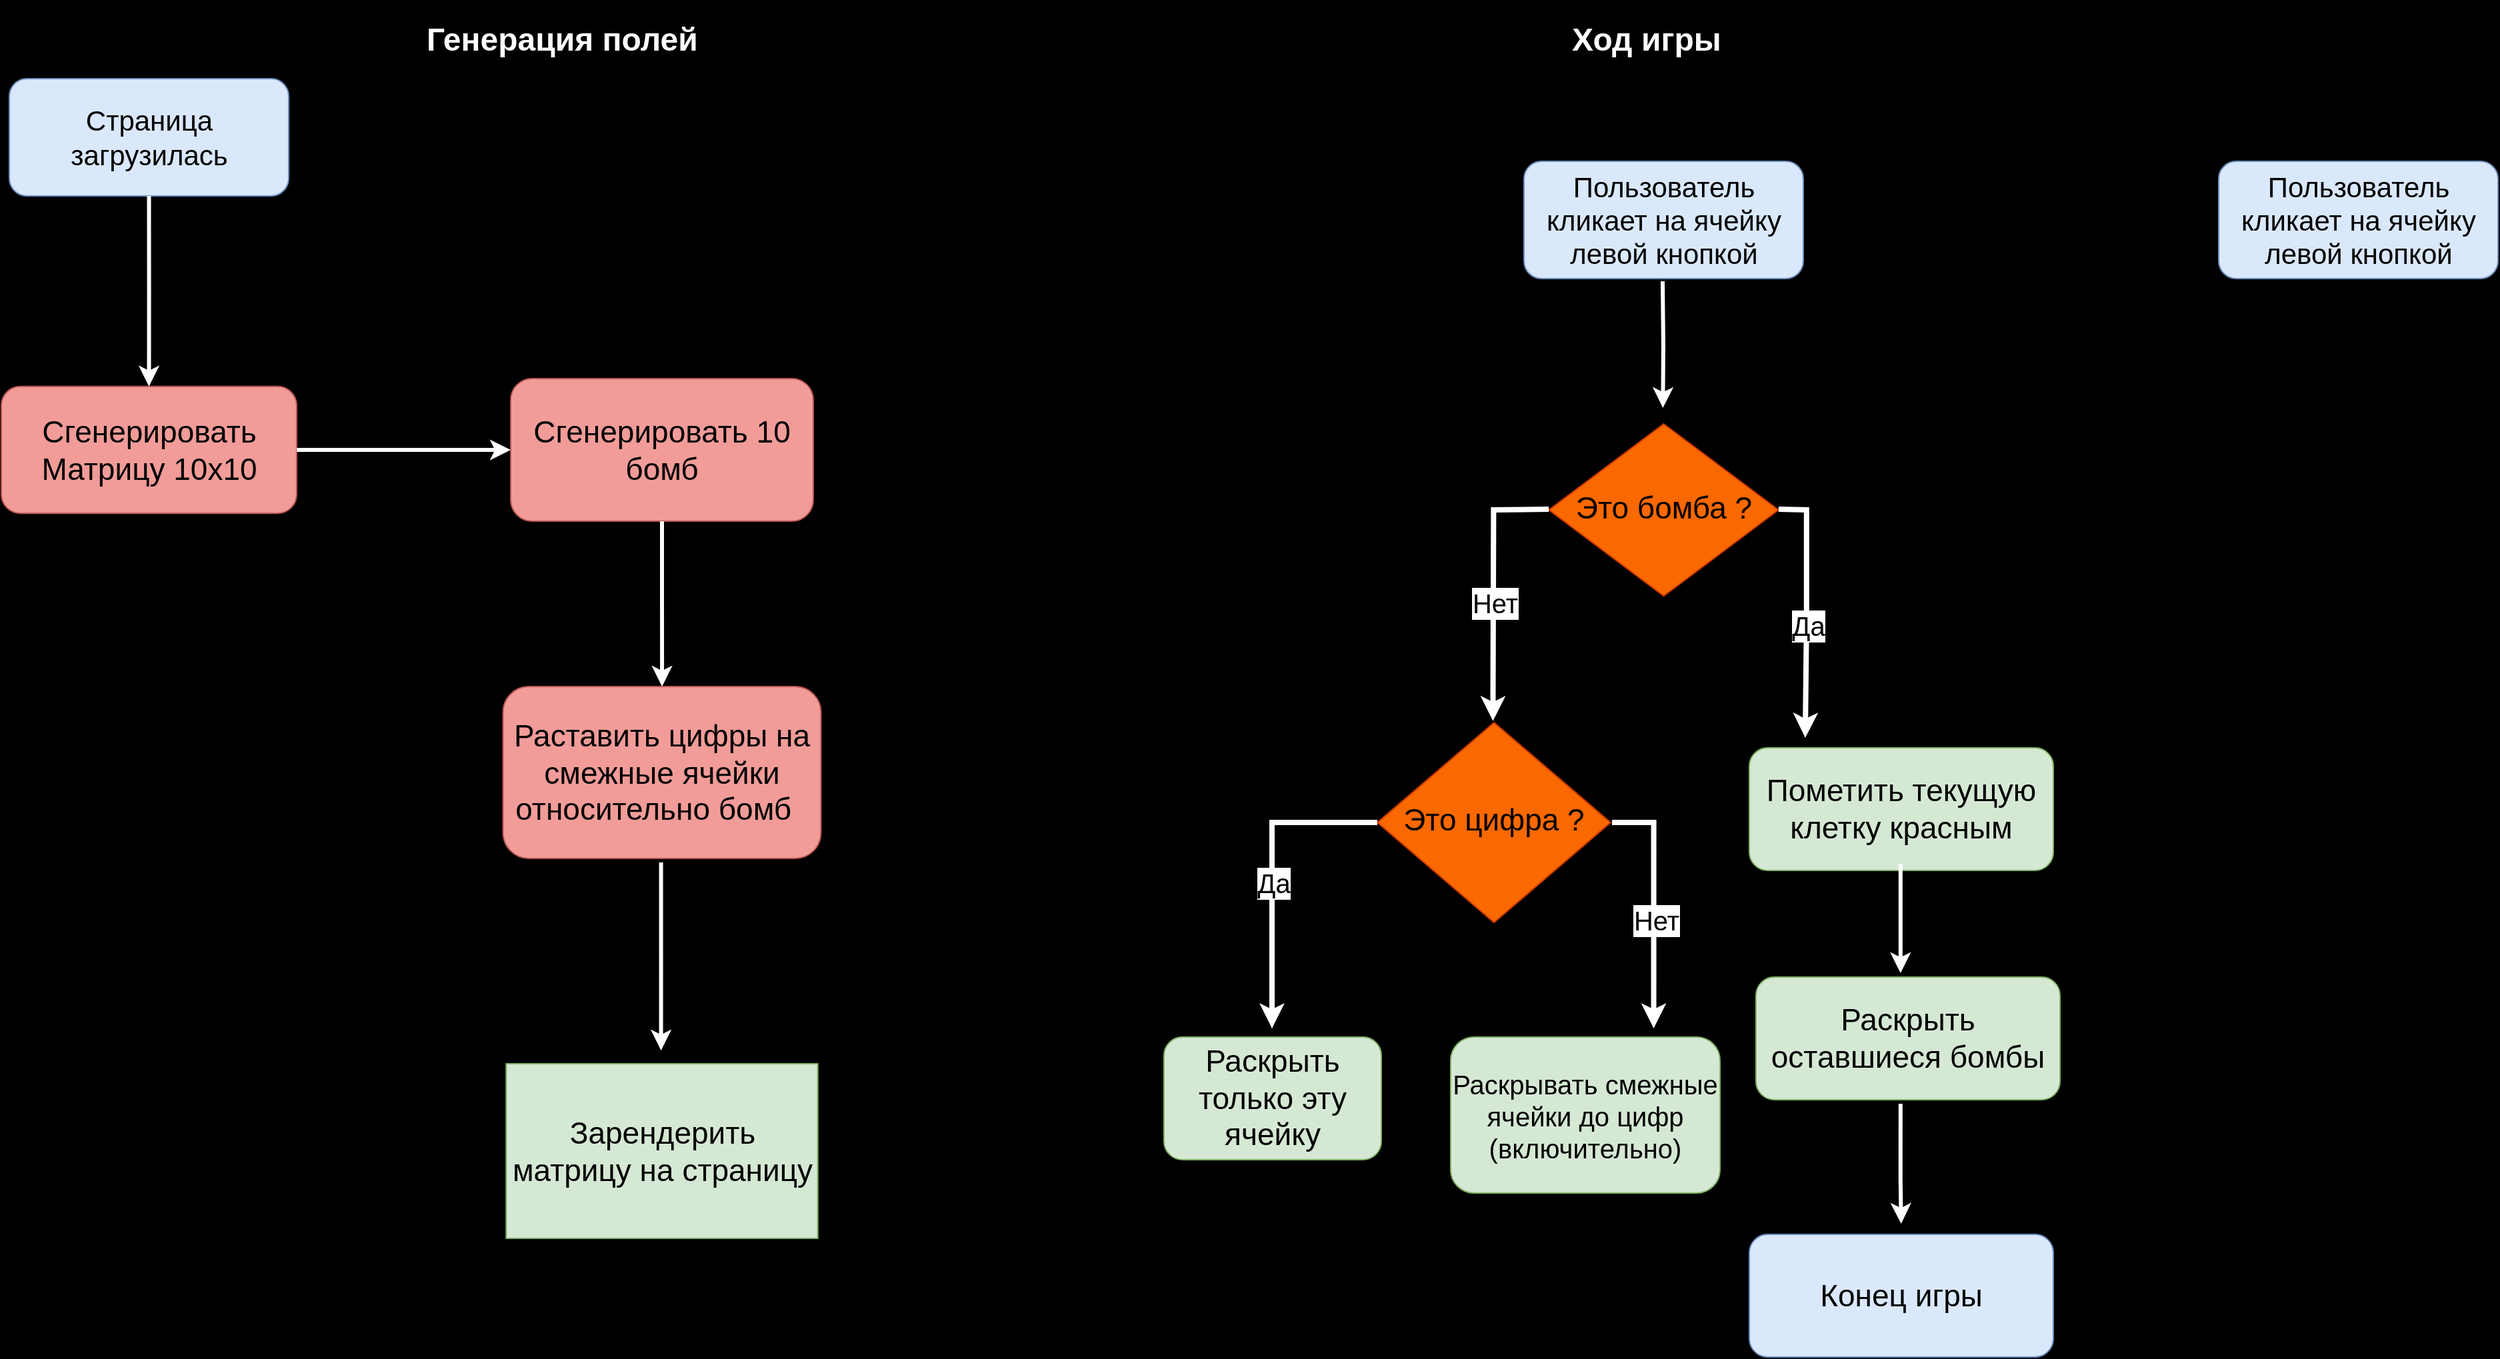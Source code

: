 <mxfile version="22.1.21" type="device">
  <diagram id="C5RBs43oDa-KdzZeNtuy" name="Page-1">
    <mxGraphModel dx="2390" dy="1287" grid="0" gridSize="10" guides="1" tooltips="1" connect="1" arrows="1" fold="1" page="1" pageScale="1" pageWidth="827" pageHeight="1169" background="#000000" math="0" shadow="0">
      <root>
        <mxCell id="WIyWlLk6GJQsqaUBKTNV-0" />
        <mxCell id="WIyWlLk6GJQsqaUBKTNV-1" parent="WIyWlLk6GJQsqaUBKTNV-0" />
        <mxCell id="WIyWlLk6GJQsqaUBKTNV-3" value="&lt;span style=&quot;font-size: 21px;&quot;&gt;Страница загрузилась&lt;/span&gt;" style="rounded=1;whiteSpace=wrap;html=1;fontSize=12;glass=0;strokeWidth=1;shadow=0;fillColor=#dae8fc;strokeColor=#6c8ebf;" parent="WIyWlLk6GJQsqaUBKTNV-1" vertex="1">
          <mxGeometry x="23" y="64" width="209.5" height="88" as="geometry" />
        </mxCell>
        <mxCell id="WIyWlLk6GJQsqaUBKTNV-11" value="&lt;font style=&quot;font-size: 23px;&quot;&gt;Сгенерировать Матрицу 10x10&lt;/font&gt;" style="rounded=1;whiteSpace=wrap;html=1;fontSize=12;glass=0;strokeWidth=1;shadow=0;fillColor=#F19C99;strokeColor=#b85450;" parent="WIyWlLk6GJQsqaUBKTNV-1" vertex="1">
          <mxGeometry x="17" y="294.88" width="221.5" height="95.25" as="geometry" />
        </mxCell>
        <mxCell id="0WM8i0c5inpgCPCsOjcV-0" value="&lt;font style=&quot;font-size: 24px;&quot;&gt;Архитектура Сапера&lt;/font&gt;" style="text;html=1;strokeColor=none;fillColor=none;align=center;verticalAlign=middle;whiteSpace=wrap;rounded=0;" vertex="1" parent="WIyWlLk6GJQsqaUBKTNV-1">
          <mxGeometry x="235" y="10" width="350" height="50" as="geometry" />
        </mxCell>
        <mxCell id="0WM8i0c5inpgCPCsOjcV-1" value="&lt;span style=&quot;font-size: 23px;&quot;&gt;Это бомба ?&lt;/span&gt;" style="rhombus;whiteSpace=wrap;html=1;shadow=0;fontFamily=Helvetica;fontSize=12;align=center;strokeWidth=1;spacing=6;spacingTop=-4;fillColor=#fa6800;strokeColor=#C73500;fontColor=#000000;" vertex="1" parent="WIyWlLk6GJQsqaUBKTNV-1">
          <mxGeometry x="1177.56" y="323" width="172.38" height="129.12" as="geometry" />
        </mxCell>
        <mxCell id="0WM8i0c5inpgCPCsOjcV-10" value="&lt;span style=&quot;font-size: 23px;&quot;&gt;Зарендерить матрицу на страницу&lt;/span&gt;" style="rounded=0;whiteSpace=wrap;html=1;fontSize=12;glass=0;strokeWidth=1;shadow=0;fillColor=#d5e8d4;strokeColor=#82b366;" vertex="1" parent="WIyWlLk6GJQsqaUBKTNV-1">
          <mxGeometry x="395.68" y="803" width="233.63" height="131" as="geometry" />
        </mxCell>
        <mxCell id="0WM8i0c5inpgCPCsOjcV-12" value="" style="edgeStyle=orthogonalEdgeStyle;rounded=0;orthogonalLoop=1;jettySize=auto;html=1;strokeWidth=3;strokeColor=#FFFFFF;exitX=0.5;exitY=1;exitDx=0;exitDy=0;" edge="1" parent="WIyWlLk6GJQsqaUBKTNV-1" source="WIyWlLk6GJQsqaUBKTNV-3" target="WIyWlLk6GJQsqaUBKTNV-11">
          <mxGeometry relative="1" as="geometry">
            <mxPoint x="171" y="302" as="sourcePoint" />
            <mxPoint x="205" y="373.52" as="targetPoint" />
          </mxGeometry>
        </mxCell>
        <mxCell id="0WM8i0c5inpgCPCsOjcV-16" value="&lt;h1&gt;&lt;font color=&quot;#ffffff&quot;&gt;&lt;span style=&quot;background-color: rgb(0, 0, 0);&quot;&gt;Ход игры&lt;/span&gt;&lt;/font&gt;&lt;/h1&gt;" style="text;html=1;strokeColor=none;fillColor=none;spacing=5;spacingTop=-20;whiteSpace=wrap;overflow=hidden;rounded=0;" vertex="1" parent="WIyWlLk6GJQsqaUBKTNV-1">
          <mxGeometry x="1190" y="15" width="122" height="40" as="geometry" />
        </mxCell>
        <mxCell id="0WM8i0c5inpgCPCsOjcV-17" value="&lt;h1&gt;&lt;font color=&quot;#ffffff&quot;&gt;&lt;span style=&quot;background-color: rgb(0, 0, 0);&quot;&gt;Генерация полей&lt;/span&gt;&lt;/font&gt;&lt;/h1&gt;" style="text;html=1;strokeColor=none;fillColor=none;spacing=5;spacingTop=-20;whiteSpace=wrap;overflow=hidden;rounded=0;" vertex="1" parent="WIyWlLk6GJQsqaUBKTNV-1">
          <mxGeometry x="331" y="15" width="225" height="40" as="geometry" />
        </mxCell>
        <mxCell id="0WM8i0c5inpgCPCsOjcV-14" value="&lt;font style=&quot;font-size: 23px;&quot;&gt;Сгенерировать 10 бомб&lt;/font&gt;" style="rounded=1;whiteSpace=wrap;html=1;fontSize=12;glass=0;strokeWidth=1;shadow=0;fillColor=#F19C99;strokeColor=#b85450;" vertex="1" parent="WIyWlLk6GJQsqaUBKTNV-1">
          <mxGeometry x="399" y="289" width="227" height="107.01" as="geometry" />
        </mxCell>
        <mxCell id="0WM8i0c5inpgCPCsOjcV-20" value="" style="edgeStyle=orthogonalEdgeStyle;rounded=0;orthogonalLoop=1;jettySize=auto;html=1;strokeWidth=3;strokeColor=#FFFFFF;" edge="1" parent="WIyWlLk6GJQsqaUBKTNV-1" source="WIyWlLk6GJQsqaUBKTNV-11" target="0WM8i0c5inpgCPCsOjcV-14">
          <mxGeometry relative="1" as="geometry">
            <mxPoint x="369" y="260" as="sourcePoint" />
            <mxPoint x="369" y="396" as="targetPoint" />
            <Array as="points">
              <mxPoint x="274" y="343" />
              <mxPoint x="274" y="343" />
            </Array>
          </mxGeometry>
        </mxCell>
        <mxCell id="0WM8i0c5inpgCPCsOjcV-21" value="&lt;span style=&quot;font-size: 23px;&quot;&gt;Раставить цифры на смежные ячейки относительно бомб&amp;nbsp;&amp;nbsp;&lt;/span&gt;" style="rounded=1;whiteSpace=wrap;html=1;fontSize=12;glass=0;strokeWidth=1;shadow=0;fillColor=#F19C99;strokeColor=#b85450;" vertex="1" parent="WIyWlLk6GJQsqaUBKTNV-1">
          <mxGeometry x="393.25" y="520" width="238.5" height="129" as="geometry" />
        </mxCell>
        <mxCell id="0WM8i0c5inpgCPCsOjcV-22" value="" style="edgeStyle=orthogonalEdgeStyle;rounded=0;orthogonalLoop=1;jettySize=auto;html=1;strokeWidth=3;strokeColor=#FFFFFF;exitX=0.5;exitY=1;exitDx=0;exitDy=0;" edge="1" parent="WIyWlLk6GJQsqaUBKTNV-1" source="0WM8i0c5inpgCPCsOjcV-14" target="0WM8i0c5inpgCPCsOjcV-21">
          <mxGeometry relative="1" as="geometry">
            <mxPoint x="448" y="442" as="sourcePoint" />
            <mxPoint x="608" y="442" as="targetPoint" />
            <Array as="points" />
          </mxGeometry>
        </mxCell>
        <mxCell id="0WM8i0c5inpgCPCsOjcV-23" value="" style="edgeStyle=orthogonalEdgeStyle;rounded=0;orthogonalLoop=1;jettySize=auto;html=1;strokeWidth=3;strokeColor=#FFFFFF;exitX=0.5;exitY=1;exitDx=0;exitDy=0;" edge="1" parent="WIyWlLk6GJQsqaUBKTNV-1">
          <mxGeometry relative="1" as="geometry">
            <mxPoint x="511.79" y="652" as="sourcePoint" />
            <mxPoint x="511.79" y="793" as="targetPoint" />
            <Array as="points">
              <mxPoint x="511.79" y="719" />
              <mxPoint x="511.79" y="719" />
            </Array>
          </mxGeometry>
        </mxCell>
        <mxCell id="0WM8i0c5inpgCPCsOjcV-24" value="&lt;span style=&quot;font-size: 21px;&quot;&gt;Пользователь кликает на ячейку левой кнопкой&lt;/span&gt;" style="rounded=1;whiteSpace=wrap;html=1;fontSize=12;glass=0;strokeWidth=1;shadow=0;fillColor=#dae8fc;strokeColor=#6c8ebf;" vertex="1" parent="WIyWlLk6GJQsqaUBKTNV-1">
          <mxGeometry x="1159" y="126" width="209.5" height="88" as="geometry" />
        </mxCell>
        <mxCell id="0WM8i0c5inpgCPCsOjcV-25" value="" style="edgeStyle=orthogonalEdgeStyle;rounded=0;orthogonalLoop=1;jettySize=auto;html=1;strokeWidth=3;strokeColor=#FFFFFF;" edge="1" parent="WIyWlLk6GJQsqaUBKTNV-1">
          <mxGeometry relative="1" as="geometry">
            <mxPoint x="1263" y="216" as="sourcePoint" />
            <mxPoint x="1263.16" y="311" as="targetPoint" />
          </mxGeometry>
        </mxCell>
        <mxCell id="0WM8i0c5inpgCPCsOjcV-28" value="" style="edgeStyle=orthogonalEdgeStyle;rounded=0;orthogonalLoop=1;jettySize=auto;html=1;strokeWidth=4;strokeColor=#FFFFFF;" edge="1" parent="WIyWlLk6GJQsqaUBKTNV-1">
          <mxGeometry relative="1" as="geometry">
            <mxPoint x="1349.94" y="387" as="sourcePoint" />
            <mxPoint x="1369.94" y="558.44" as="targetPoint" />
          </mxGeometry>
        </mxCell>
        <mxCell id="0WM8i0c5inpgCPCsOjcV-29" value="&lt;font style=&quot;font-size: 20px;&quot;&gt;Да&lt;/font&gt;" style="edgeLabel;html=1;align=center;verticalAlign=middle;resizable=0;points=[];rotation=0;" vertex="1" connectable="0" parent="0WM8i0c5inpgCPCsOjcV-28">
          <mxGeometry x="-0.186" y="5" relative="1" as="geometry">
            <mxPoint x="-4" y="29" as="offset" />
          </mxGeometry>
        </mxCell>
        <mxCell id="0WM8i0c5inpgCPCsOjcV-30" value="&lt;span style=&quot;font-size: 23px;&quot;&gt;Пометить текущую клетку красным&lt;/span&gt;" style="rounded=1;whiteSpace=wrap;html=1;fontSize=12;glass=0;strokeWidth=1;shadow=0;fillColor=#d5e8d4;strokeColor=#82b366;" vertex="1" parent="WIyWlLk6GJQsqaUBKTNV-1">
          <mxGeometry x="1328" y="566" width="228" height="92" as="geometry" />
        </mxCell>
        <mxCell id="0WM8i0c5inpgCPCsOjcV-31" value="" style="edgeStyle=orthogonalEdgeStyle;rounded=0;orthogonalLoop=1;jettySize=auto;html=1;strokeWidth=3;strokeColor=#FFFFFF;" edge="1" parent="WIyWlLk6GJQsqaUBKTNV-1">
          <mxGeometry relative="1" as="geometry">
            <mxPoint x="1441.41" y="653" as="sourcePoint" />
            <mxPoint x="1441.41" y="735" as="targetPoint" />
          </mxGeometry>
        </mxCell>
        <mxCell id="0WM8i0c5inpgCPCsOjcV-32" value="&lt;span style=&quot;font-size: 23px;&quot;&gt;Раскрыть оставшиеся бомбы&lt;/span&gt;" style="rounded=1;whiteSpace=wrap;html=1;fontSize=12;glass=0;strokeWidth=1;shadow=0;fillColor=#d5e8d4;strokeColor=#82b366;" vertex="1" parent="WIyWlLk6GJQsqaUBKTNV-1">
          <mxGeometry x="1333" y="738" width="228" height="92" as="geometry" />
        </mxCell>
        <mxCell id="0WM8i0c5inpgCPCsOjcV-33" value="" style="edgeStyle=orthogonalEdgeStyle;rounded=0;orthogonalLoop=1;jettySize=auto;html=1;strokeWidth=3;strokeColor=#FFFFFF;" edge="1" parent="WIyWlLk6GJQsqaUBKTNV-1">
          <mxGeometry relative="1" as="geometry">
            <mxPoint x="1441.41" y="833" as="sourcePoint" />
            <mxPoint x="1441.88" y="923" as="targetPoint" />
            <Array as="points">
              <mxPoint x="1442" y="891" />
              <mxPoint x="1442" y="891" />
            </Array>
          </mxGeometry>
        </mxCell>
        <mxCell id="0WM8i0c5inpgCPCsOjcV-34" value="&lt;span style=&quot;font-size: 23px;&quot;&gt;Конец игры&lt;/span&gt;" style="rounded=1;whiteSpace=wrap;html=1;fontSize=12;glass=0;strokeWidth=1;shadow=0;fillColor=#dae8fc;strokeColor=#6c8ebf;" vertex="1" parent="WIyWlLk6GJQsqaUBKTNV-1">
          <mxGeometry x="1328" y="931" width="228" height="92" as="geometry" />
        </mxCell>
        <mxCell id="0WM8i0c5inpgCPCsOjcV-35" value="" style="edgeStyle=orthogonalEdgeStyle;rounded=0;orthogonalLoop=1;jettySize=auto;html=1;strokeWidth=4;strokeColor=#FFFFFF;" edge="1" parent="WIyWlLk6GJQsqaUBKTNV-1">
          <mxGeometry relative="1" as="geometry">
            <mxPoint x="1177.56" y="387" as="sourcePoint" />
            <mxPoint x="1135.69" y="545.88" as="targetPoint" />
          </mxGeometry>
        </mxCell>
        <mxCell id="0WM8i0c5inpgCPCsOjcV-36" value="&lt;span style=&quot;font-size: 20px;&quot;&gt;Нет&lt;/span&gt;" style="edgeLabel;html=1;align=center;verticalAlign=middle;resizable=0;points=[];rotation=0;" vertex="1" connectable="0" parent="0WM8i0c5inpgCPCsOjcV-35">
          <mxGeometry x="-0.186" y="5" relative="1" as="geometry">
            <mxPoint x="-4" y="29" as="offset" />
          </mxGeometry>
        </mxCell>
        <mxCell id="0WM8i0c5inpgCPCsOjcV-37" value="&lt;span style=&quot;font-size: 23px;&quot;&gt;Это цифра ?&lt;/span&gt;" style="rhombus;whiteSpace=wrap;html=1;shadow=0;fontFamily=Helvetica;fontSize=12;align=center;strokeWidth=1;spacing=6;spacingTop=-4;fillColor=#fa6800;strokeColor=#C73500;fontColor=#000000;" vertex="1" parent="WIyWlLk6GJQsqaUBKTNV-1">
          <mxGeometry x="1049" y="547" width="175" height="150.12" as="geometry" />
        </mxCell>
        <mxCell id="0WM8i0c5inpgCPCsOjcV-41" value="&lt;span style=&quot;font-size: 23px;&quot;&gt;Раскрыть только эту ячейку&lt;/span&gt;" style="rounded=1;whiteSpace=wrap;html=1;fontSize=12;glass=0;strokeWidth=1;shadow=0;fillColor=#d5e8d4;strokeColor=#82b366;" vertex="1" parent="WIyWlLk6GJQsqaUBKTNV-1">
          <mxGeometry x="889" y="783" width="163" height="92" as="geometry" />
        </mxCell>
        <mxCell id="0WM8i0c5inpgCPCsOjcV-42" value="" style="edgeStyle=orthogonalEdgeStyle;rounded=0;orthogonalLoop=1;jettySize=auto;html=1;strokeWidth=4;strokeColor=#FFFFFF;" edge="1" parent="WIyWlLk6GJQsqaUBKTNV-1">
          <mxGeometry relative="1" as="geometry">
            <mxPoint x="1225" y="622" as="sourcePoint" />
            <mxPoint x="1256.27" y="776.44" as="targetPoint" />
            <Array as="points">
              <mxPoint x="1256.27" y="622" />
            </Array>
          </mxGeometry>
        </mxCell>
        <mxCell id="0WM8i0c5inpgCPCsOjcV-43" value="&lt;span style=&quot;font-size: 20px;&quot;&gt;Нет&lt;/span&gt;" style="edgeLabel;html=1;align=center;verticalAlign=middle;resizable=0;points=[];rotation=0;" vertex="1" connectable="0" parent="0WM8i0c5inpgCPCsOjcV-42">
          <mxGeometry x="-0.186" y="5" relative="1" as="geometry">
            <mxPoint x="-4" y="29" as="offset" />
          </mxGeometry>
        </mxCell>
        <mxCell id="0WM8i0c5inpgCPCsOjcV-44" value="" style="edgeStyle=orthogonalEdgeStyle;rounded=0;orthogonalLoop=1;jettySize=auto;html=1;strokeWidth=4;strokeColor=#FFFFFF;" edge="1" parent="WIyWlLk6GJQsqaUBKTNV-1">
          <mxGeometry relative="1" as="geometry">
            <mxPoint x="1049" y="622" as="sourcePoint" />
            <mxPoint x="970" y="776.44" as="targetPoint" />
            <Array as="points">
              <mxPoint x="1040" y="622" />
              <mxPoint x="970" y="622" />
            </Array>
          </mxGeometry>
        </mxCell>
        <mxCell id="0WM8i0c5inpgCPCsOjcV-45" value="&lt;span style=&quot;font-size: 20px;&quot;&gt;Да&lt;/span&gt;" style="edgeLabel;html=1;align=center;verticalAlign=middle;resizable=0;points=[];rotation=0;" vertex="1" connectable="0" parent="0WM8i0c5inpgCPCsOjcV-44">
          <mxGeometry x="-0.186" y="5" relative="1" as="geometry">
            <mxPoint x="-4" y="29" as="offset" />
          </mxGeometry>
        </mxCell>
        <mxCell id="0WM8i0c5inpgCPCsOjcV-46" value="&lt;span style=&quot;font-size: 20px;&quot;&gt;Раскрывать смежные ячейки до цифр&lt;br&gt;(включительно)&lt;br&gt;&lt;/span&gt;" style="rounded=1;whiteSpace=wrap;html=1;fontSize=12;glass=0;strokeWidth=1;shadow=0;fillColor=#d5e8d4;strokeColor=#82b366;" vertex="1" parent="WIyWlLk6GJQsqaUBKTNV-1">
          <mxGeometry x="1104" y="783" width="202" height="117" as="geometry" />
        </mxCell>
        <mxCell id="0WM8i0c5inpgCPCsOjcV-48" value="&lt;span style=&quot;font-size: 21px;&quot;&gt;Пользователь кликает на ячейку левой кнопкой&lt;/span&gt;" style="rounded=1;whiteSpace=wrap;html=1;fontSize=12;glass=0;strokeWidth=1;shadow=0;fillColor=#dae8fc;strokeColor=#6c8ebf;" vertex="1" parent="WIyWlLk6GJQsqaUBKTNV-1">
          <mxGeometry x="1680" y="126" width="209.5" height="88" as="geometry" />
        </mxCell>
      </root>
    </mxGraphModel>
  </diagram>
</mxfile>
